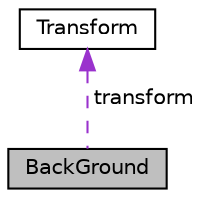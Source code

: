 digraph "BackGround"
{
  edge [fontname="Helvetica",fontsize="10",labelfontname="Helvetica",labelfontsize="10"];
  node [fontname="Helvetica",fontsize="10",shape=record];
  Node1 [label="BackGround",height=0.2,width=0.4,color="black", fillcolor="grey75", style="filled", fontcolor="black"];
  Node2 -> Node1 [dir="back",color="darkorchid3",fontsize="10",style="dashed",label=" transform" ,fontname="Helvetica"];
  Node2 [label="Transform",height=0.2,width=0.4,color="black", fillcolor="white", style="filled",URL="$structTransform.html",tooltip="Generic transform structure used to store positions, velocity and current frame (for animations) of a..."];
}
